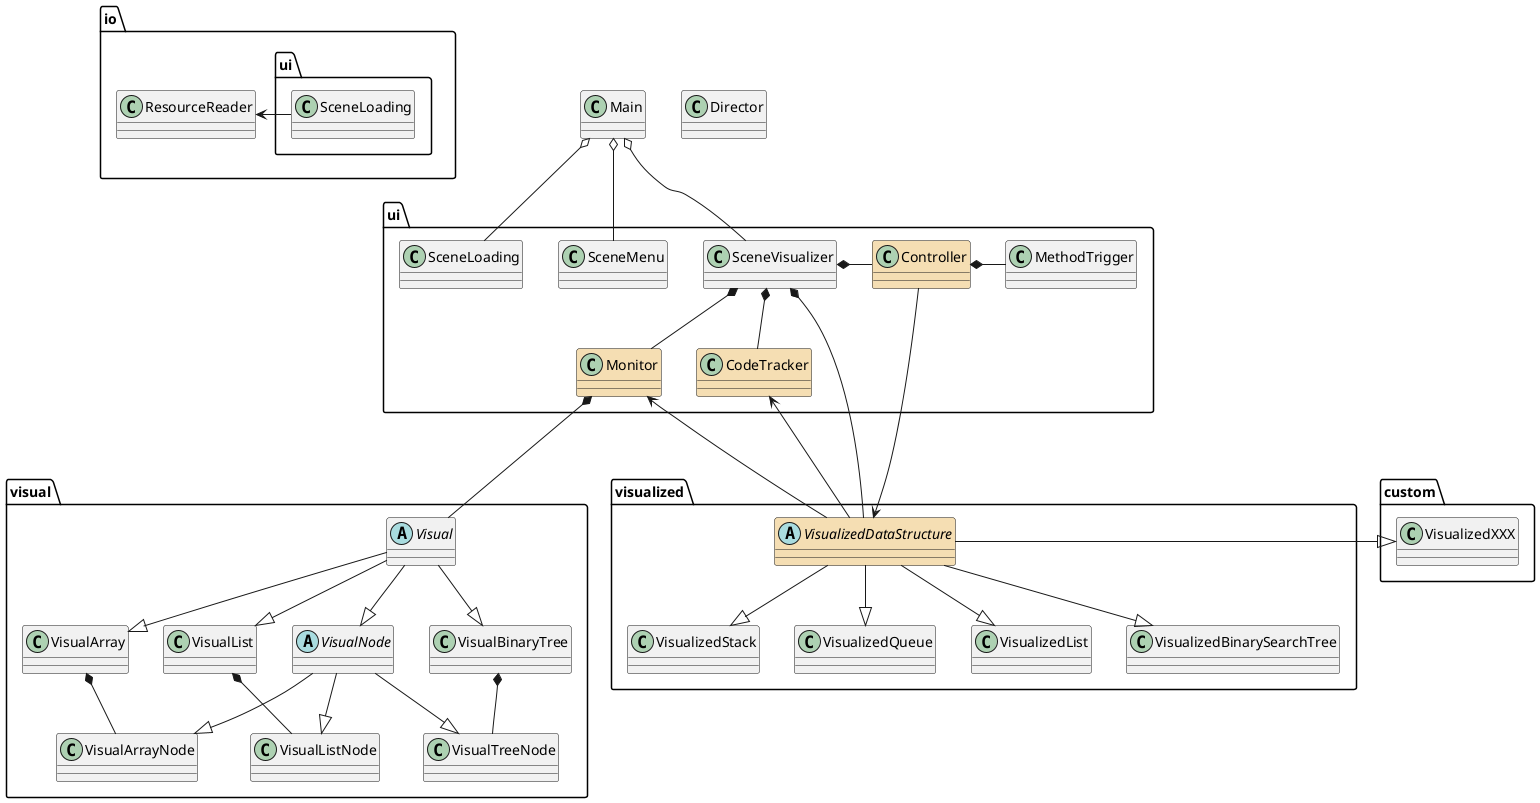 @startuml demo

set namespaceSeparator ::

namespace io {
    class ResourceReader

    ui::SceneLoading -left-> ResourceReader
}

namespace ui {

    class SceneLoading

    class SceneMenu

    class SceneVisualizer
    
    class Monitor #wheat

    class CodeTracker #wheat

    class Controller #wheat
    class MethodTrigger

    SceneLoading -right[hidden]-> SceneMenu
    SceneMenu -right[hidden]-> SceneVisualizer

    SceneVisualizer *- Controller
    SceneVisualizer *-- Monitor
    SceneVisualizer *-- CodeTracker
    Controller *- MethodTrigger

}

namespace visualized {

    abstract class VisualizedDataStructure #wheat

    VisualizedDataStructure --|> VisualizedStack
    VisualizedDataStructure --|> VisualizedQueue
    VisualizedDataStructure --|> VisualizedList
    VisualizedDataStructure --|> VisualizedBinarySearchTree
}

namespace visual {

    abstract class Visual

    abstract class VisualNode

    class VisualArray

    Visual --|> VisualNode
    Visual --|> VisualArray
    Visual --|> VisualList
    Visual --|> VisualBinaryTree

    VisualNode --|> VisualArrayNode
    VisualNode --|> VisualListNode
    VisualNode --|> VisualTreeNode

    VisualArray *-- VisualArrayNode
    VisualList *-- VisualListNode
    VisualBinaryTree *-- VisualTreeNode
}

namespace custom {
}

class Main

class Director

Main o-- ui::SceneLoading
Main o-- ui::SceneMenu
Main o-- ui::SceneVisualizer

ui::SceneVisualizer *-- visualized::VisualizedDataStructure
ui::Controller -down-> visualized::VisualizedDataStructure
visualized::VisualizedDataStructure -up-> ui::Monitor
visualized::VisualizedDataStructure -up-> ui::CodeTracker

ui::Monitor *--- visual::Visual

visualized::VisualizedDataStructure -left[hidden]-> visual::Visual

visualized::VisualizedDataStructure -right-|> custom::VisualizedXXX

@enduml